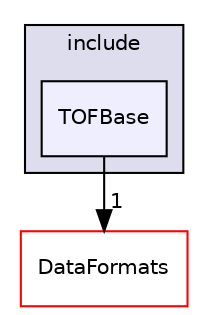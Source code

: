 digraph "/home/travis/build/AliceO2Group/AliceO2/Detectors/TOF/base/include/TOFBase" {
  bgcolor=transparent;
  compound=true
  node [ fontsize="10", fontname="Helvetica"];
  edge [ labelfontsize="10", labelfontname="Helvetica"];
  subgraph clusterdir_d753b02bfa7fb123a627ed157eb63f80 {
    graph [ bgcolor="#ddddee", pencolor="black", label="include" fontname="Helvetica", fontsize="10", URL="dir_d753b02bfa7fb123a627ed157eb63f80.html"]
  dir_4425eecdb0ee984ace8f5a958a65aa46 [shape=box, label="TOFBase", style="filled", fillcolor="#eeeeff", pencolor="black", URL="dir_4425eecdb0ee984ace8f5a958a65aa46.html"];
  }
  dir_2171f7ec022c5423887b07c69b2f5b48 [shape=box label="DataFormats" color="red" URL="dir_2171f7ec022c5423887b07c69b2f5b48.html"];
  dir_4425eecdb0ee984ace8f5a958a65aa46->dir_2171f7ec022c5423887b07c69b2f5b48 [headlabel="1", labeldistance=1.5 headhref="dir_000231_000056.html"];
}
